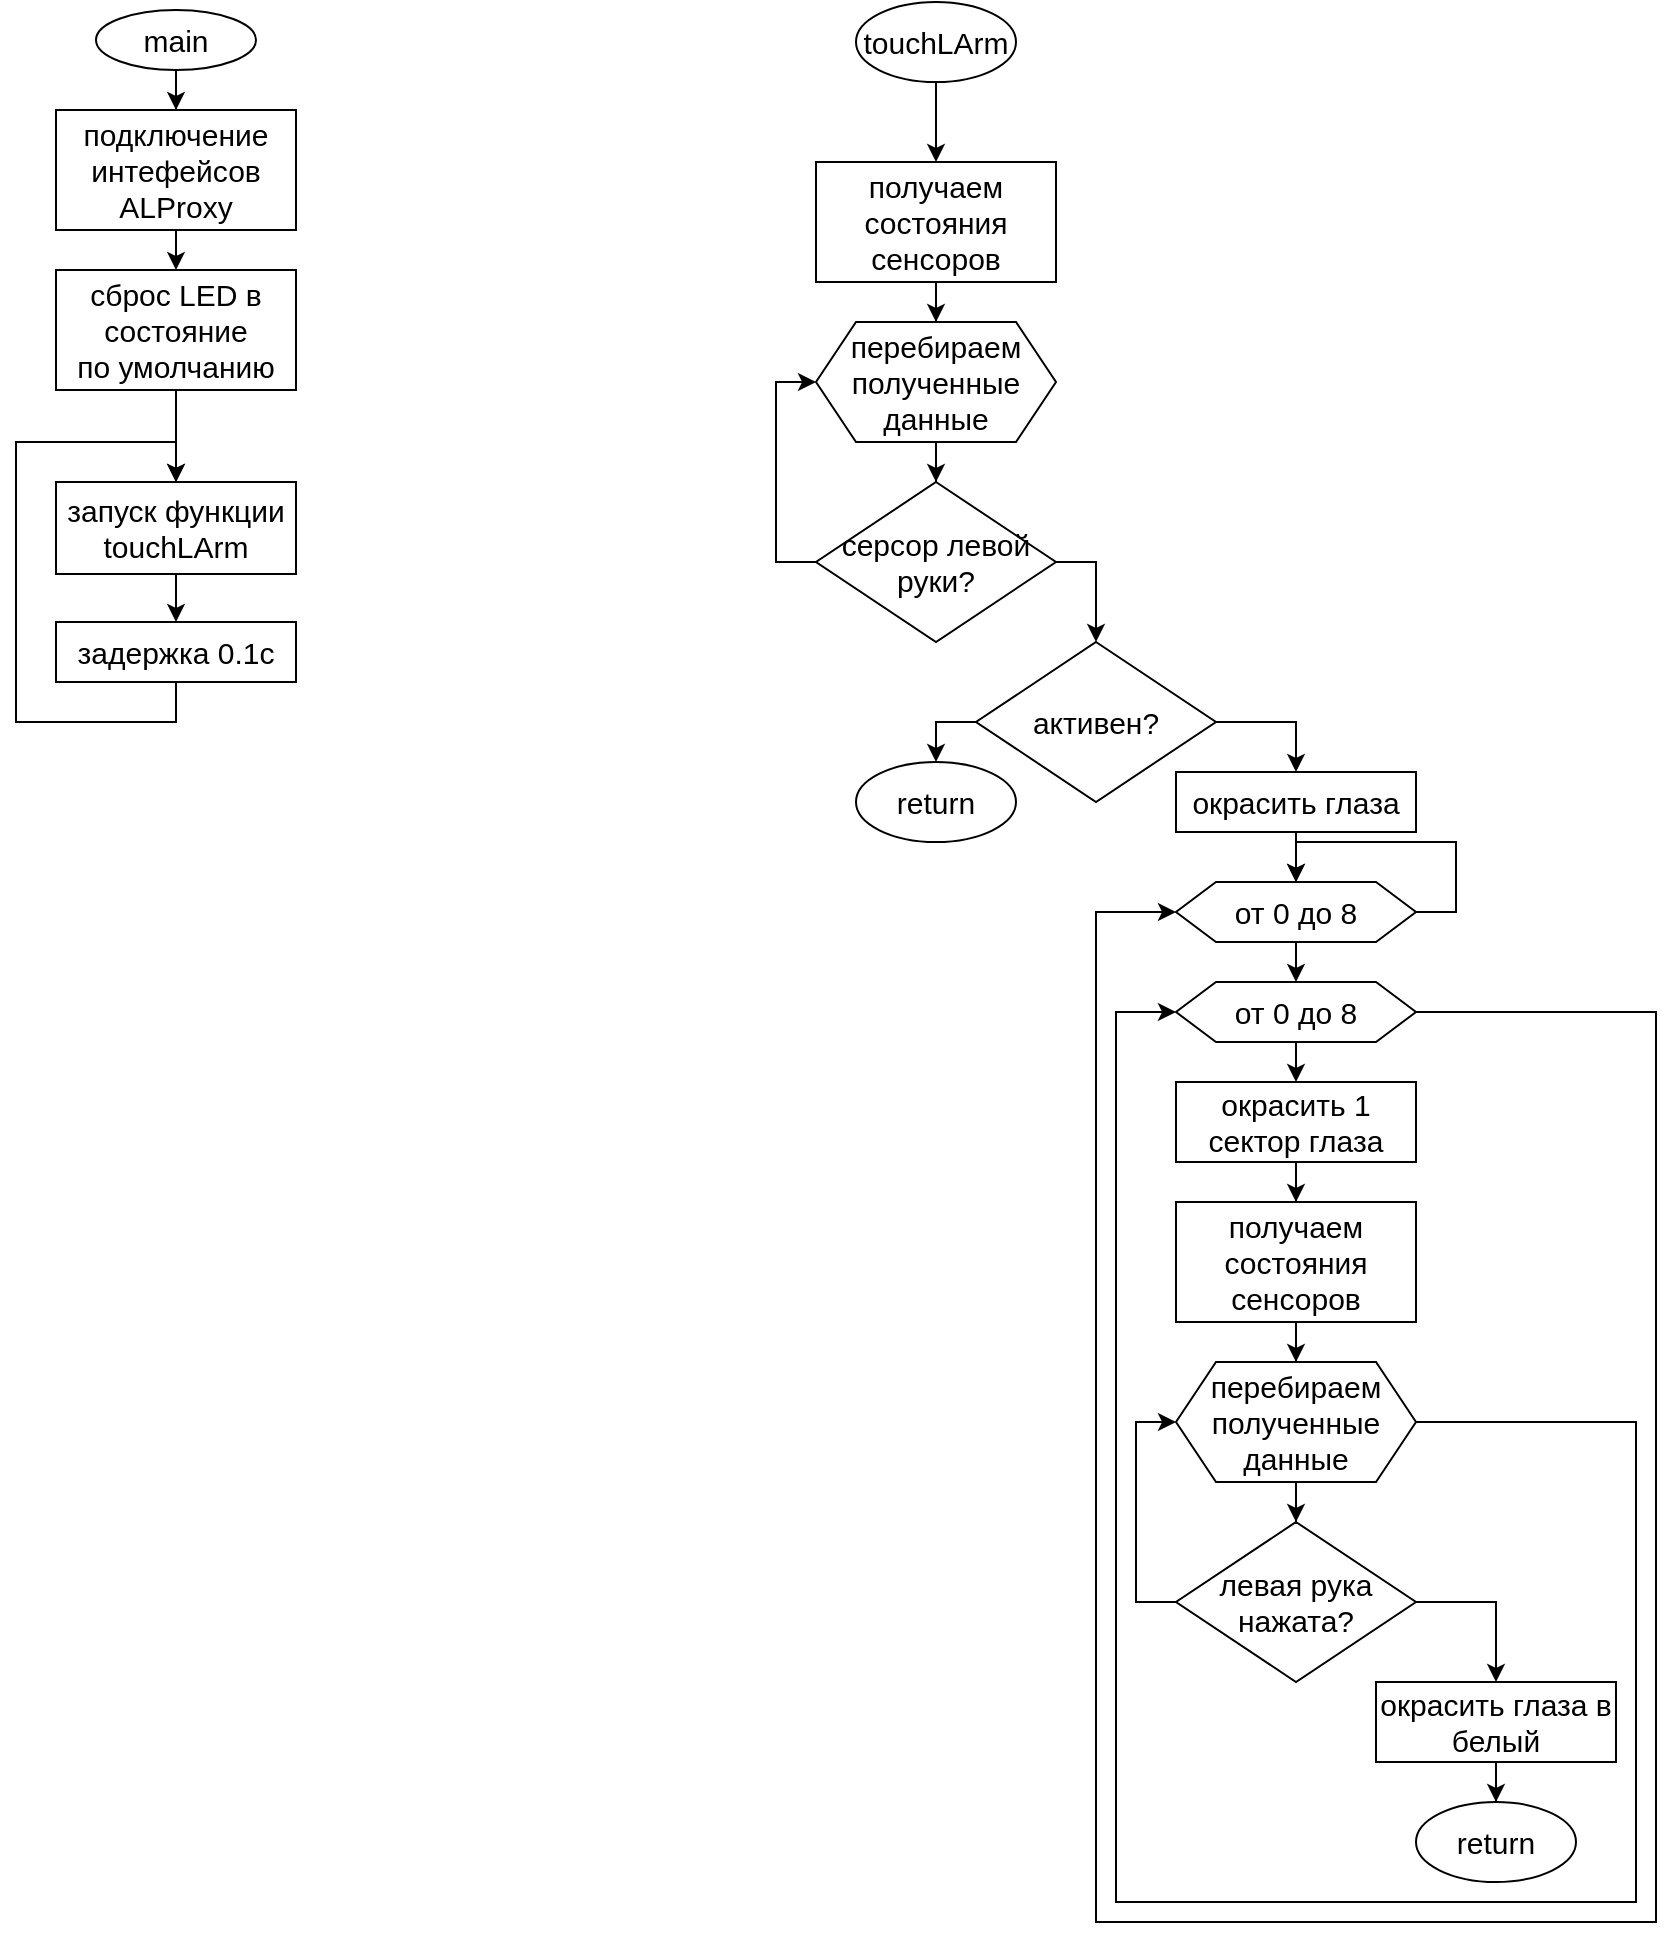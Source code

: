 <mxfile version="14.6.12" type="device"><diagram id="GBdgk9qiUM-yrwEZsd-k" name="Page-1"><mxGraphModel dx="1022" dy="800" grid="1" gridSize="10" guides="1" tooltips="1" connect="1" arrows="1" fold="1" page="0" pageScale="1" pageWidth="827" pageHeight="1169" math="0" shadow="0"><root><mxCell id="0"/><mxCell id="1" parent="0"/><mxCell id="6h0TyviEZviXWp9ceI3f-18" style="edgeStyle=orthogonalEdgeStyle;rounded=0;orthogonalLoop=1;jettySize=auto;html=1;exitX=0.5;exitY=1;exitDx=0;exitDy=0;fontSize=15;" parent="1" source="6h0TyviEZviXWp9ceI3f-12" target="6h0TyviEZviXWp9ceI3f-13" edge="1"><mxGeometry relative="1" as="geometry"/></mxCell><mxCell id="6h0TyviEZviXWp9ceI3f-12" value="main" style="ellipse;whiteSpace=wrap;html=1;fontSize=15;" parent="1" vertex="1"><mxGeometry x="820" y="84" width="80" height="30" as="geometry"/></mxCell><mxCell id="6h0TyviEZviXWp9ceI3f-19" style="edgeStyle=orthogonalEdgeStyle;rounded=0;orthogonalLoop=1;jettySize=auto;html=1;exitX=0.5;exitY=1;exitDx=0;exitDy=0;entryX=0.5;entryY=0;entryDx=0;entryDy=0;fontSize=15;" parent="1" source="6h0TyviEZviXWp9ceI3f-13" target="6h0TyviEZviXWp9ceI3f-14" edge="1"><mxGeometry relative="1" as="geometry"/></mxCell><mxCell id="6h0TyviEZviXWp9ceI3f-13" value="подключение&lt;br&gt;интефейсов&lt;br&gt;ALProxy" style="rounded=0;whiteSpace=wrap;html=1;fontSize=15;" parent="1" vertex="1"><mxGeometry x="800" y="134" width="120" height="60" as="geometry"/></mxCell><mxCell id="Gt-3RedZ5nkIi9M39aQO-2" value="" style="edgeStyle=orthogonalEdgeStyle;rounded=0;orthogonalLoop=1;jettySize=auto;html=1;fontSize=15;" parent="1" source="6h0TyviEZviXWp9ceI3f-14" target="olVRswshmviF-xgM5lY0-18" edge="1"><mxGeometry relative="1" as="geometry"><Array as="points"/><mxPoint x="860" y="320" as="targetPoint"/></mxGeometry></mxCell><mxCell id="6h0TyviEZviXWp9ceI3f-14" value="сброс LED в&lt;br&gt;состояние&lt;br&gt;по умолчанию" style="rounded=0;whiteSpace=wrap;html=1;fontSize=15;" parent="1" vertex="1"><mxGeometry x="800" y="214" width="120" height="60" as="geometry"/></mxCell><mxCell id="olVRswshmviF-xgM5lY0-20" style="edgeStyle=orthogonalEdgeStyle;rounded=0;orthogonalLoop=1;jettySize=auto;html=1;exitX=0.5;exitY=1;exitDx=0;exitDy=0;" parent="1" source="olVRswshmviF-xgM5lY0-18" target="olVRswshmviF-xgM5lY0-19" edge="1"><mxGeometry relative="1" as="geometry"/></mxCell><mxCell id="olVRswshmviF-xgM5lY0-18" value="запуск функции touchLArm" style="rounded=0;whiteSpace=wrap;html=1;fontSize=15;" parent="1" vertex="1"><mxGeometry x="800" y="320" width="120" height="46" as="geometry"/></mxCell><mxCell id="olVRswshmviF-xgM5lY0-21" style="edgeStyle=orthogonalEdgeStyle;rounded=0;orthogonalLoop=1;jettySize=auto;html=1;exitX=0.5;exitY=1;exitDx=0;exitDy=0;entryX=0.5;entryY=0;entryDx=0;entryDy=0;" parent="1" source="olVRswshmviF-xgM5lY0-19" target="olVRswshmviF-xgM5lY0-18" edge="1"><mxGeometry relative="1" as="geometry"><Array as="points"><mxPoint x="860" y="440"/><mxPoint x="780" y="440"/><mxPoint x="780" y="300"/><mxPoint x="860" y="300"/></Array></mxGeometry></mxCell><mxCell id="olVRswshmviF-xgM5lY0-19" value="задержка 0.1с" style="rounded=0;whiteSpace=wrap;html=1;fontSize=15;" parent="1" vertex="1"><mxGeometry x="800" y="390" width="120" height="30" as="geometry"/></mxCell><mxCell id="olVRswshmviF-xgM5lY0-33" style="edgeStyle=orthogonalEdgeStyle;rounded=0;orthogonalLoop=1;jettySize=auto;html=1;exitX=0.5;exitY=1;exitDx=0;exitDy=0;" parent="1" source="olVRswshmviF-xgM5lY0-24" target="olVRswshmviF-xgM5lY0-29" edge="1"><mxGeometry relative="1" as="geometry"/></mxCell><mxCell id="olVRswshmviF-xgM5lY0-24" value="touchLArm" style="ellipse;whiteSpace=wrap;html=1;fontSize=15;" parent="1" vertex="1"><mxGeometry x="1200" y="80" width="80" height="40" as="geometry"/></mxCell><mxCell id="olVRswshmviF-xgM5lY0-34" style="edgeStyle=orthogonalEdgeStyle;rounded=0;orthogonalLoop=1;jettySize=auto;html=1;exitX=0.5;exitY=1;exitDx=0;exitDy=0;" parent="1" source="olVRswshmviF-xgM5lY0-29" target="olVRswshmviF-xgM5lY0-30" edge="1"><mxGeometry relative="1" as="geometry"/></mxCell><mxCell id="olVRswshmviF-xgM5lY0-29" value="получаем состояния&lt;br&gt;сенсоров" style="rounded=0;whiteSpace=wrap;html=1;fontSize=15;" parent="1" vertex="1"><mxGeometry x="1180" y="160" width="120" height="60" as="geometry"/></mxCell><mxCell id="olVRswshmviF-xgM5lY0-35" style="edgeStyle=orthogonalEdgeStyle;rounded=0;orthogonalLoop=1;jettySize=auto;html=1;exitX=0.5;exitY=1;exitDx=0;exitDy=0;" parent="1" source="olVRswshmviF-xgM5lY0-30" target="olVRswshmviF-xgM5lY0-31" edge="1"><mxGeometry relative="1" as="geometry"/></mxCell><mxCell id="olVRswshmviF-xgM5lY0-30" value="перебираем&lt;br&gt;полученные данные" style="shape=hexagon;perimeter=hexagonPerimeter2;whiteSpace=wrap;html=1;fixedSize=1;fontSize=15;" parent="1" vertex="1"><mxGeometry x="1180" y="240" width="120" height="60" as="geometry"/></mxCell><mxCell id="olVRswshmviF-xgM5lY0-36" style="edgeStyle=orthogonalEdgeStyle;rounded=0;orthogonalLoop=1;jettySize=auto;html=1;exitX=1;exitY=0.5;exitDx=0;exitDy=0;" parent="1" source="olVRswshmviF-xgM5lY0-31" target="olVRswshmviF-xgM5lY0-32" edge="1"><mxGeometry relative="1" as="geometry"/></mxCell><mxCell id="olVRswshmviF-xgM5lY0-40" style="edgeStyle=orthogonalEdgeStyle;rounded=0;orthogonalLoop=1;jettySize=auto;html=1;exitX=0;exitY=0.5;exitDx=0;exitDy=0;entryX=0;entryY=0.5;entryDx=0;entryDy=0;" parent="1" source="olVRswshmviF-xgM5lY0-31" target="olVRswshmviF-xgM5lY0-30" edge="1"><mxGeometry relative="1" as="geometry"/></mxCell><mxCell id="olVRswshmviF-xgM5lY0-31" value="серсор левой руки?" style="rhombus;whiteSpace=wrap;html=1;fontSize=15;" parent="1" vertex="1"><mxGeometry x="1180" y="320" width="120" height="80" as="geometry"/></mxCell><mxCell id="olVRswshmviF-xgM5lY0-41" style="edgeStyle=orthogonalEdgeStyle;rounded=0;orthogonalLoop=1;jettySize=auto;html=1;exitX=0;exitY=0.5;exitDx=0;exitDy=0;entryX=0.5;entryY=0;entryDx=0;entryDy=0;" parent="1" source="olVRswshmviF-xgM5lY0-32" target="olVRswshmviF-xgM5lY0-38" edge="1"><mxGeometry relative="1" as="geometry"/></mxCell><mxCell id="olVRswshmviF-xgM5lY0-43" style="edgeStyle=orthogonalEdgeStyle;rounded=0;orthogonalLoop=1;jettySize=auto;html=1;exitX=1;exitY=0.5;exitDx=0;exitDy=0;" parent="1" source="olVRswshmviF-xgM5lY0-32" target="olVRswshmviF-xgM5lY0-42" edge="1"><mxGeometry relative="1" as="geometry"/></mxCell><mxCell id="olVRswshmviF-xgM5lY0-32" value="активен?" style="rhombus;whiteSpace=wrap;html=1;fontSize=15;" parent="1" vertex="1"><mxGeometry x="1260" y="400" width="120" height="80" as="geometry"/></mxCell><mxCell id="olVRswshmviF-xgM5lY0-38" value="return" style="ellipse;whiteSpace=wrap;html=1;fontSize=15;" parent="1" vertex="1"><mxGeometry x="1200" y="460" width="80" height="40" as="geometry"/></mxCell><mxCell id="olVRswshmviF-xgM5lY0-45" style="edgeStyle=orthogonalEdgeStyle;rounded=0;orthogonalLoop=1;jettySize=auto;html=1;exitX=0.5;exitY=1;exitDx=0;exitDy=0;" parent="1" source="olVRswshmviF-xgM5lY0-42" target="olVRswshmviF-xgM5lY0-44" edge="1"><mxGeometry relative="1" as="geometry"/></mxCell><mxCell id="olVRswshmviF-xgM5lY0-42" value="окрасить глаза" style="rounded=0;whiteSpace=wrap;html=1;fontSize=15;" parent="1" vertex="1"><mxGeometry x="1360" y="465" width="120" height="30" as="geometry"/></mxCell><mxCell id="olVRswshmviF-xgM5lY0-47" style="edgeStyle=orthogonalEdgeStyle;rounded=0;orthogonalLoop=1;jettySize=auto;html=1;exitX=0.5;exitY=1;exitDx=0;exitDy=0;entryX=0.5;entryY=0;entryDx=0;entryDy=0;" parent="1" source="olVRswshmviF-xgM5lY0-44" target="olVRswshmviF-xgM5lY0-46" edge="1"><mxGeometry relative="1" as="geometry"/></mxCell><mxCell id="olVRswshmviF-xgM5lY0-44" value="от 0 до 8" style="shape=hexagon;perimeter=hexagonPerimeter2;whiteSpace=wrap;html=1;fixedSize=1;fontSize=15;" parent="1" vertex="1"><mxGeometry x="1360" y="520" width="120" height="30" as="geometry"/></mxCell><mxCell id="olVRswshmviF-xgM5lY0-50" style="edgeStyle=orthogonalEdgeStyle;rounded=0;orthogonalLoop=1;jettySize=auto;html=1;exitX=0.5;exitY=1;exitDx=0;exitDy=0;entryX=0.5;entryY=0;entryDx=0;entryDy=0;" parent="1" source="olVRswshmviF-xgM5lY0-46" target="olVRswshmviF-xgM5lY0-49" edge="1"><mxGeometry relative="1" as="geometry"/></mxCell><mxCell id="olVRswshmviF-xgM5lY0-66" style="edgeStyle=orthogonalEdgeStyle;rounded=0;orthogonalLoop=1;jettySize=auto;html=1;exitX=1;exitY=0.5;exitDx=0;exitDy=0;entryX=0;entryY=0.5;entryDx=0;entryDy=0;" parent="1" source="olVRswshmviF-xgM5lY0-46" target="olVRswshmviF-xgM5lY0-44" edge="1"><mxGeometry relative="1" as="geometry"><Array as="points"><mxPoint x="1600" y="585"/><mxPoint x="1600" y="1040"/><mxPoint x="1320" y="1040"/><mxPoint x="1320" y="535"/></Array></mxGeometry></mxCell><mxCell id="olVRswshmviF-xgM5lY0-46" value="от 0 до 8" style="shape=hexagon;perimeter=hexagonPerimeter2;whiteSpace=wrap;html=1;fixedSize=1;fontSize=15;" parent="1" vertex="1"><mxGeometry x="1360" y="570" width="120" height="30" as="geometry"/></mxCell><mxCell id="olVRswshmviF-xgM5lY0-53" style="edgeStyle=orthogonalEdgeStyle;rounded=0;orthogonalLoop=1;jettySize=auto;html=1;exitX=0.5;exitY=1;exitDx=0;exitDy=0;" parent="1" source="olVRswshmviF-xgM5lY0-49" target="olVRswshmviF-xgM5lY0-51" edge="1"><mxGeometry relative="1" as="geometry"/></mxCell><mxCell id="olVRswshmviF-xgM5lY0-49" value="окрасить 1 сектор глаза" style="rounded=0;whiteSpace=wrap;html=1;fontSize=15;" parent="1" vertex="1"><mxGeometry x="1360" y="620" width="120" height="40" as="geometry"/></mxCell><mxCell id="olVRswshmviF-xgM5lY0-54" style="edgeStyle=orthogonalEdgeStyle;rounded=0;orthogonalLoop=1;jettySize=auto;html=1;exitX=0.5;exitY=1;exitDx=0;exitDy=0;" parent="1" source="olVRswshmviF-xgM5lY0-51" target="olVRswshmviF-xgM5lY0-52" edge="1"><mxGeometry relative="1" as="geometry"/></mxCell><mxCell id="olVRswshmviF-xgM5lY0-51" value="получаем состояния&lt;br&gt;сенсоров" style="rounded=0;whiteSpace=wrap;html=1;fontSize=15;" parent="1" vertex="1"><mxGeometry x="1360" y="680" width="120" height="60" as="geometry"/></mxCell><mxCell id="olVRswshmviF-xgM5lY0-61" style="edgeStyle=orthogonalEdgeStyle;rounded=0;orthogonalLoop=1;jettySize=auto;html=1;exitX=0.5;exitY=1;exitDx=0;exitDy=0;" parent="1" source="olVRswshmviF-xgM5lY0-52" target="olVRswshmviF-xgM5lY0-55" edge="1"><mxGeometry relative="1" as="geometry"/></mxCell><mxCell id="olVRswshmviF-xgM5lY0-65" style="edgeStyle=orthogonalEdgeStyle;rounded=0;orthogonalLoop=1;jettySize=auto;html=1;exitX=1;exitY=0.5;exitDx=0;exitDy=0;entryX=0;entryY=0.5;entryDx=0;entryDy=0;" parent="1" source="olVRswshmviF-xgM5lY0-52" target="olVRswshmviF-xgM5lY0-46" edge="1"><mxGeometry relative="1" as="geometry"><Array as="points"><mxPoint x="1590" y="790"/><mxPoint x="1590" y="1030"/><mxPoint x="1330" y="1030"/><mxPoint x="1330" y="585"/></Array></mxGeometry></mxCell><mxCell id="olVRswshmviF-xgM5lY0-52" value="перебираем&lt;br&gt;полученные данные" style="shape=hexagon;perimeter=hexagonPerimeter2;whiteSpace=wrap;html=1;fixedSize=1;fontSize=15;" parent="1" vertex="1"><mxGeometry x="1360" y="760" width="120" height="60" as="geometry"/></mxCell><mxCell id="olVRswshmviF-xgM5lY0-56" style="edgeStyle=orthogonalEdgeStyle;rounded=0;orthogonalLoop=1;jettySize=auto;html=1;exitX=0;exitY=0.5;exitDx=0;exitDy=0;entryX=0;entryY=0.5;entryDx=0;entryDy=0;" parent="1" source="olVRswshmviF-xgM5lY0-55" target="olVRswshmviF-xgM5lY0-52" edge="1"><mxGeometry relative="1" as="geometry"/></mxCell><mxCell id="olVRswshmviF-xgM5lY0-58" style="edgeStyle=orthogonalEdgeStyle;rounded=0;orthogonalLoop=1;jettySize=auto;html=1;exitX=1;exitY=0.5;exitDx=0;exitDy=0;" parent="1" source="olVRswshmviF-xgM5lY0-55" target="olVRswshmviF-xgM5lY0-57" edge="1"><mxGeometry relative="1" as="geometry"/></mxCell><mxCell id="olVRswshmviF-xgM5lY0-55" value="левая рука нажата?" style="rhombus;whiteSpace=wrap;html=1;fontSize=15;" parent="1" vertex="1"><mxGeometry x="1360" y="840" width="120" height="80" as="geometry"/></mxCell><mxCell id="olVRswshmviF-xgM5lY0-60" style="edgeStyle=orthogonalEdgeStyle;rounded=0;orthogonalLoop=1;jettySize=auto;html=1;exitX=0.5;exitY=1;exitDx=0;exitDy=0;" parent="1" source="olVRswshmviF-xgM5lY0-57" target="olVRswshmviF-xgM5lY0-59" edge="1"><mxGeometry relative="1" as="geometry"/></mxCell><mxCell id="olVRswshmviF-xgM5lY0-57" value="окрасить глаза в белый" style="rounded=0;whiteSpace=wrap;html=1;fontSize=15;" parent="1" vertex="1"><mxGeometry x="1460" y="920" width="120" height="40" as="geometry"/></mxCell><mxCell id="olVRswshmviF-xgM5lY0-59" value="return" style="ellipse;whiteSpace=wrap;html=1;fontSize=15;" parent="1" vertex="1"><mxGeometry x="1480" y="980" width="80" height="40" as="geometry"/></mxCell><mxCell id="olVRswshmviF-xgM5lY0-68" style="edgeStyle=orthogonalEdgeStyle;rounded=0;orthogonalLoop=1;jettySize=auto;html=1;exitX=1;exitY=0.5;exitDx=0;exitDy=0;entryX=0.5;entryY=0;entryDx=0;entryDy=0;" parent="1" source="olVRswshmviF-xgM5lY0-44" target="olVRswshmviF-xgM5lY0-44" edge="1"><mxGeometry relative="1" as="geometry"><Array as="points"><mxPoint x="1500" y="535"/><mxPoint x="1500" y="500"/><mxPoint x="1420" y="500"/></Array></mxGeometry></mxCell></root></mxGraphModel></diagram></mxfile>